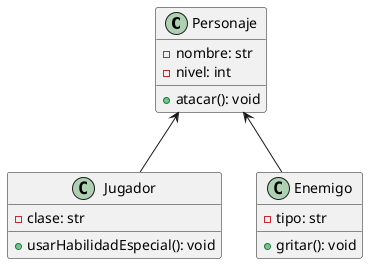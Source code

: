 @startuml Personaje
class Personaje {
    - nombre: str
    - nivel: int
    + atacar(): void
}

class Jugador {
    - clase: str
    + usarHabilidadEspecial(): void
}

class Enemigo {
    - tipo: str
    + gritar(): void
}

Personaje <-- Jugador
Personaje <-- Enemigo

@enduml
